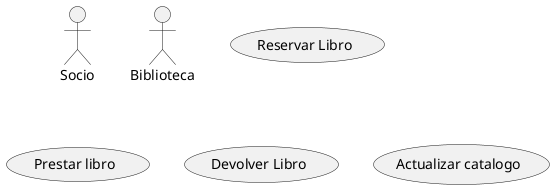 @startuml
:Socio:
:Biblioteca:
usecase (Reservar Libro)
usecase (Prestar libro)
usecase (Devolver Libro)
usecase (Actualizar catalogo)
@enduml